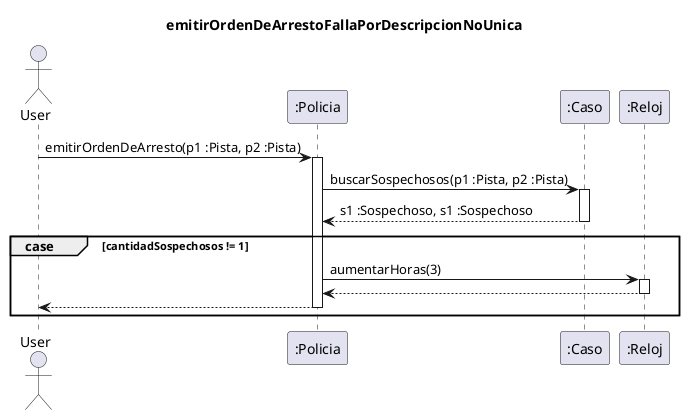 @startuml

title emitirOrdenDeArrestoFallaPorDescripcionNoUnica

Actor User

User -> ":Policia" : emitirOrdenDeArresto(p1 :Pista, p2 :Pista)
Activate ":Policia"

":Policia" -> ":Caso" : buscarSospechosos(p1 :Pista, p2 :Pista)
activate ":Caso"

":Caso" --> ":Policia" : s1 :Sospechoso, s1 :Sospechoso
deactivate ":Caso"

group case [cantidadSospechosos != 1]

    ":Policia" -> ":Reloj" : aumentarHoras(3)
    activate ":Reloj"

    ":Reloj" --> ":Policia"
    deactivate ":Reloj"

    ":Policia" --> User
    deactivate ":Policia"

end

@enduml